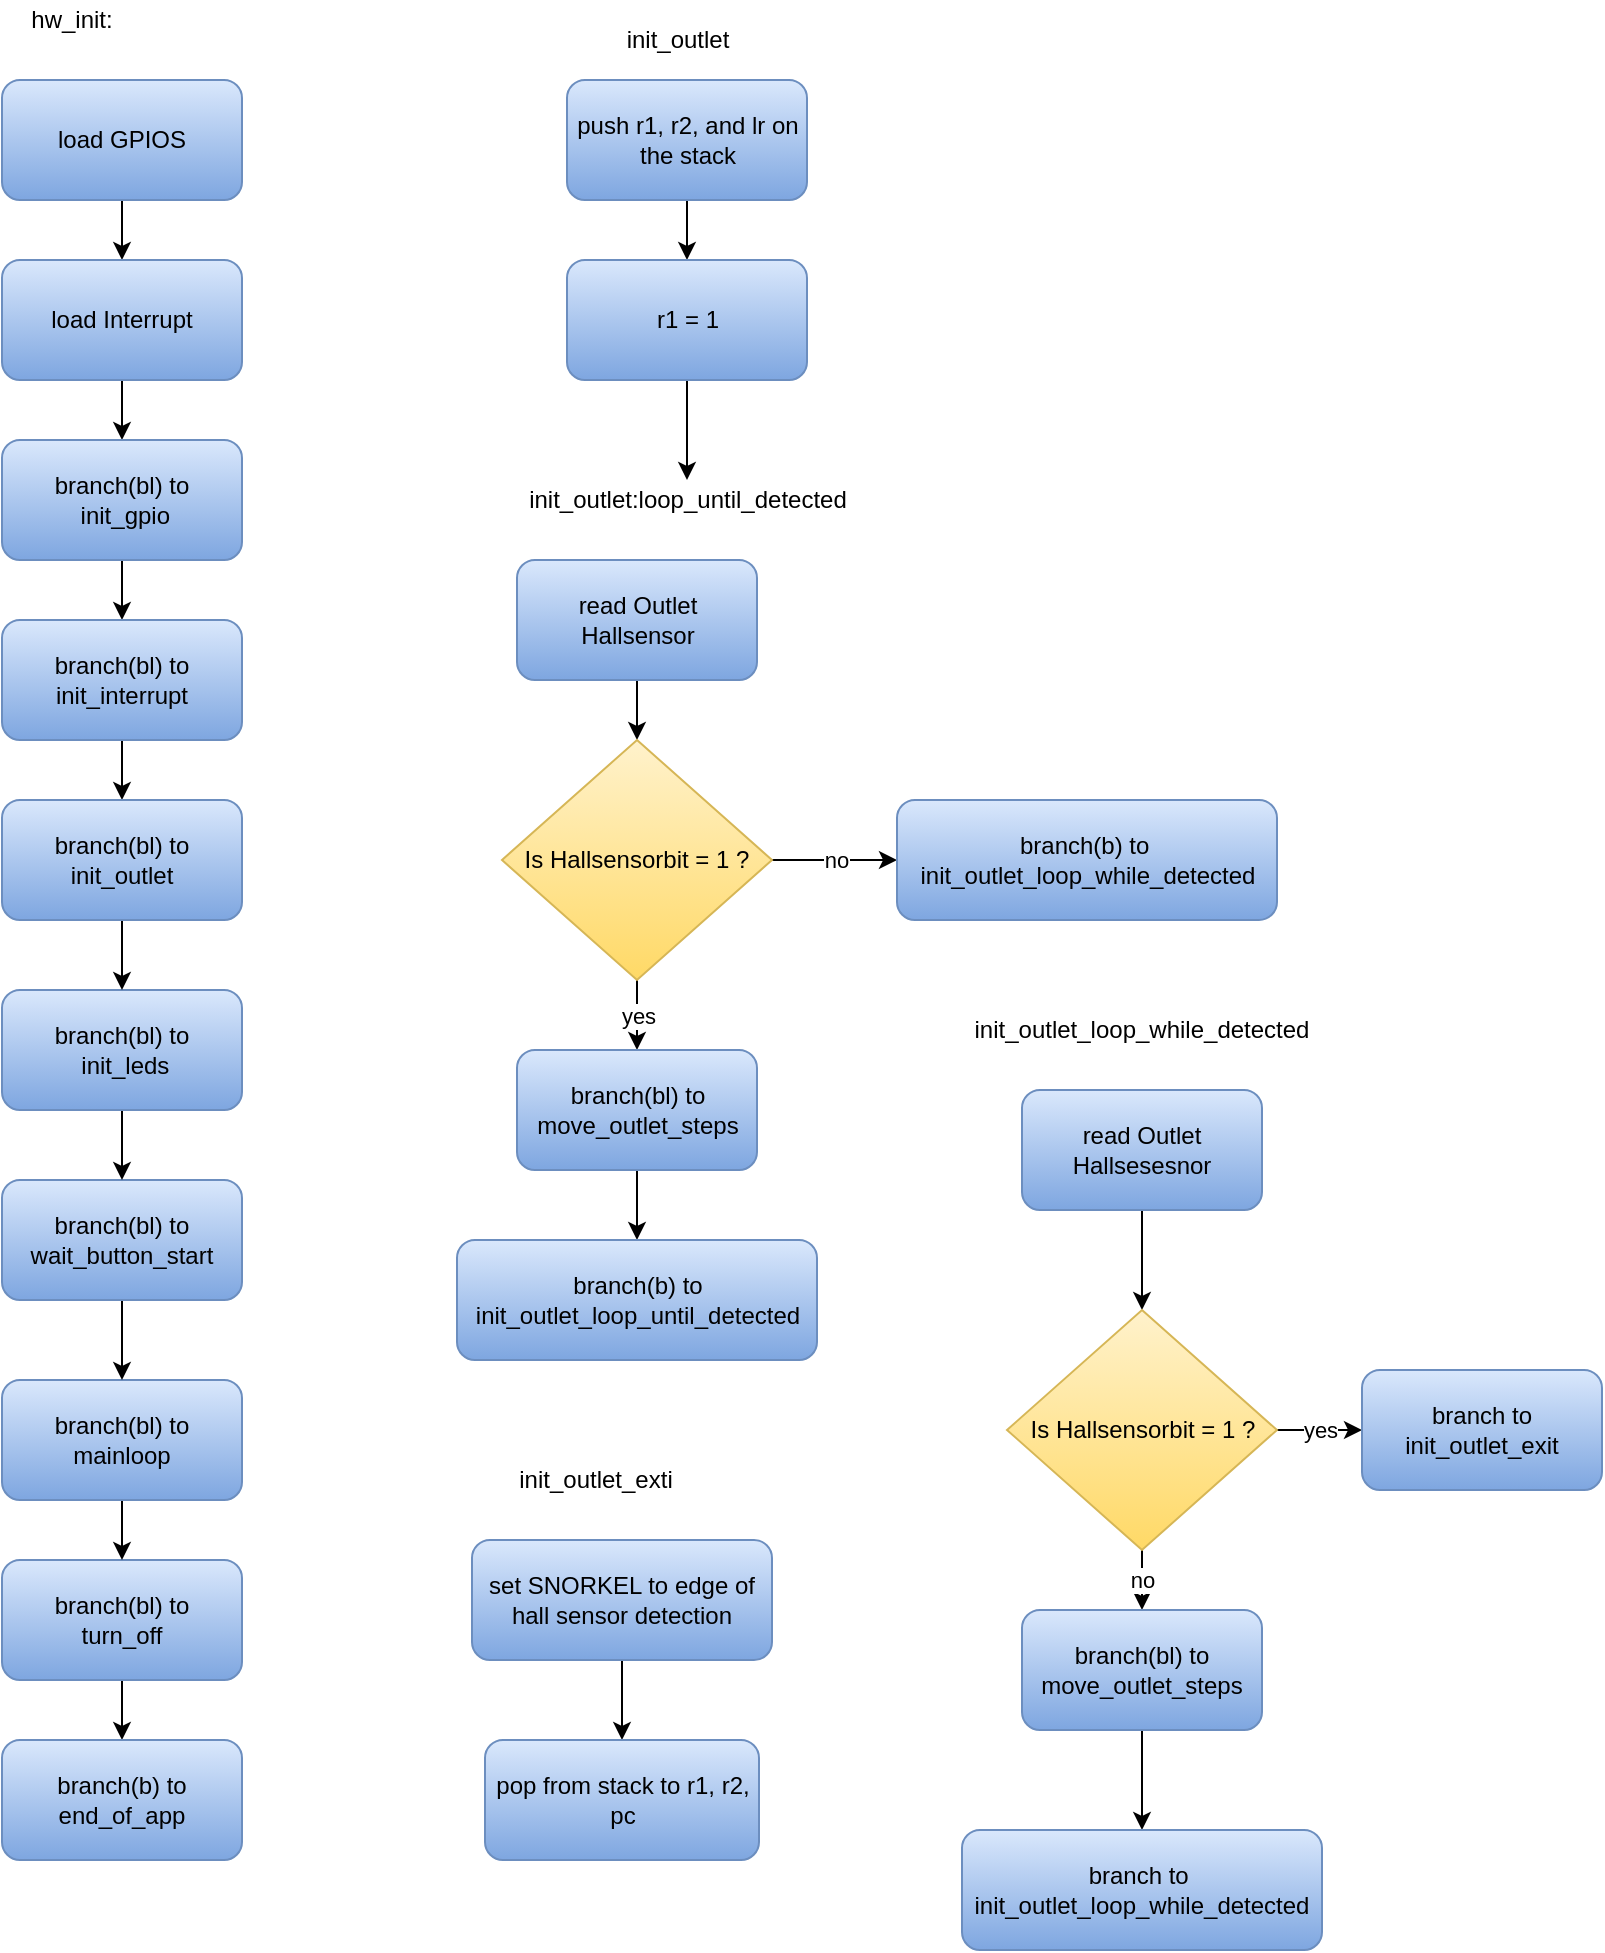 <mxfile version="12.7.3" type="device"><diagram id="k4cw5h_0fVER-fqyHs3r" name="Seite-1"><mxGraphModel dx="1576" dy="1038" grid="1" gridSize="10" guides="1" tooltips="1" connect="1" arrows="1" fold="1" page="1" pageScale="1" pageWidth="827" pageHeight="1169" math="0" shadow="0"><root><mxCell id="0"/><mxCell id="1" parent="0"/><mxCell id="YmnJSVa9suwpmFod_Zgd-22" value="hw_init:" style="text;html=1;strokeColor=none;fillColor=none;align=center;verticalAlign=middle;whiteSpace=wrap;rounded=0;" parent="1" vertex="1"><mxGeometry x="40" y="30" width="70" height="20" as="geometry"/></mxCell><mxCell id="bH0xdWF9_3VZWs5E7WMI-13" value="" style="edgeStyle=orthogonalEdgeStyle;rounded=0;orthogonalLoop=1;jettySize=auto;html=1;" edge="1" parent="1" source="bH0xdWF9_3VZWs5E7WMI-2" target="bH0xdWF9_3VZWs5E7WMI-3"><mxGeometry relative="1" as="geometry"/></mxCell><mxCell id="bH0xdWF9_3VZWs5E7WMI-2" value="load GPIOS" style="rounded=1;whiteSpace=wrap;html=1;gradientColor=#7ea6e0;fillColor=#dae8fc;strokeColor=#6c8ebf;" vertex="1" parent="1"><mxGeometry x="40" y="70" width="120" height="60" as="geometry"/></mxCell><mxCell id="bH0xdWF9_3VZWs5E7WMI-14" value="" style="edgeStyle=orthogonalEdgeStyle;rounded=0;orthogonalLoop=1;jettySize=auto;html=1;" edge="1" parent="1" source="bH0xdWF9_3VZWs5E7WMI-3" target="bH0xdWF9_3VZWs5E7WMI-4"><mxGeometry relative="1" as="geometry"/></mxCell><mxCell id="bH0xdWF9_3VZWs5E7WMI-3" value="load Interrupt" style="rounded=1;whiteSpace=wrap;html=1;gradientColor=#7ea6e0;fillColor=#dae8fc;strokeColor=#6c8ebf;" vertex="1" parent="1"><mxGeometry x="40" y="160" width="120" height="60" as="geometry"/></mxCell><mxCell id="bH0xdWF9_3VZWs5E7WMI-15" value="" style="edgeStyle=orthogonalEdgeStyle;rounded=0;orthogonalLoop=1;jettySize=auto;html=1;" edge="1" parent="1" source="bH0xdWF9_3VZWs5E7WMI-4" target="bH0xdWF9_3VZWs5E7WMI-10"><mxGeometry relative="1" as="geometry"/></mxCell><mxCell id="bH0xdWF9_3VZWs5E7WMI-4" value="branch(bl) to&lt;br&gt;&amp;nbsp;init_gpio" style="rounded=1;whiteSpace=wrap;html=1;gradientColor=#7ea6e0;fillColor=#dae8fc;strokeColor=#6c8ebf;" vertex="1" parent="1"><mxGeometry x="40" y="250" width="120" height="60" as="geometry"/></mxCell><mxCell id="bH0xdWF9_3VZWs5E7WMI-21" value="" style="edgeStyle=orthogonalEdgeStyle;rounded=0;orthogonalLoop=1;jettySize=auto;html=1;" edge="1" parent="1" source="bH0xdWF9_3VZWs5E7WMI-6" target="bH0xdWF9_3VZWs5E7WMI-12"><mxGeometry relative="1" as="geometry"/></mxCell><mxCell id="bH0xdWF9_3VZWs5E7WMI-6" value="branch(bl) to&lt;br&gt;turn_off" style="rounded=1;whiteSpace=wrap;html=1;gradientColor=#7ea6e0;fillColor=#dae8fc;strokeColor=#6c8ebf;" vertex="1" parent="1"><mxGeometry x="40" y="810" width="120" height="60" as="geometry"/></mxCell><mxCell id="bH0xdWF9_3VZWs5E7WMI-20" value="" style="edgeStyle=orthogonalEdgeStyle;rounded=0;orthogonalLoop=1;jettySize=auto;html=1;" edge="1" parent="1" source="bH0xdWF9_3VZWs5E7WMI-7" target="bH0xdWF9_3VZWs5E7WMI-6"><mxGeometry relative="1" as="geometry"/></mxCell><mxCell id="bH0xdWF9_3VZWs5E7WMI-7" value="branch(bl) to&lt;br&gt;mainloop" style="rounded=1;whiteSpace=wrap;html=1;gradientColor=#7ea6e0;fillColor=#dae8fc;strokeColor=#6c8ebf;" vertex="1" parent="1"><mxGeometry x="40" y="720" width="120" height="60" as="geometry"/></mxCell><mxCell id="bH0xdWF9_3VZWs5E7WMI-19" value="" style="edgeStyle=orthogonalEdgeStyle;rounded=0;orthogonalLoop=1;jettySize=auto;html=1;" edge="1" parent="1" source="bH0xdWF9_3VZWs5E7WMI-8" target="bH0xdWF9_3VZWs5E7WMI-7"><mxGeometry relative="1" as="geometry"/></mxCell><mxCell id="bH0xdWF9_3VZWs5E7WMI-8" value="branch(bl) to&lt;br&gt;wait_button_start" style="rounded=1;whiteSpace=wrap;html=1;gradientColor=#7ea6e0;fillColor=#dae8fc;strokeColor=#6c8ebf;" vertex="1" parent="1"><mxGeometry x="40" y="620" width="120" height="60" as="geometry"/></mxCell><mxCell id="bH0xdWF9_3VZWs5E7WMI-18" value="" style="edgeStyle=orthogonalEdgeStyle;rounded=0;orthogonalLoop=1;jettySize=auto;html=1;" edge="1" parent="1" source="bH0xdWF9_3VZWs5E7WMI-9" target="bH0xdWF9_3VZWs5E7WMI-8"><mxGeometry relative="1" as="geometry"/></mxCell><mxCell id="bH0xdWF9_3VZWs5E7WMI-9" value="branch(bl) to&lt;br&gt;&amp;nbsp;init_leds" style="rounded=1;whiteSpace=wrap;html=1;gradientColor=#7ea6e0;fillColor=#dae8fc;strokeColor=#6c8ebf;" vertex="1" parent="1"><mxGeometry x="40" y="525" width="120" height="60" as="geometry"/></mxCell><mxCell id="bH0xdWF9_3VZWs5E7WMI-16" value="" style="edgeStyle=orthogonalEdgeStyle;rounded=0;orthogonalLoop=1;jettySize=auto;html=1;" edge="1" parent="1" source="bH0xdWF9_3VZWs5E7WMI-10" target="bH0xdWF9_3VZWs5E7WMI-11"><mxGeometry relative="1" as="geometry"/></mxCell><mxCell id="bH0xdWF9_3VZWs5E7WMI-10" value="branch(bl) to init_interrupt" style="rounded=1;whiteSpace=wrap;html=1;gradientColor=#7ea6e0;fillColor=#dae8fc;strokeColor=#6c8ebf;" vertex="1" parent="1"><mxGeometry x="40" y="340" width="120" height="60" as="geometry"/></mxCell><mxCell id="bH0xdWF9_3VZWs5E7WMI-17" value="" style="edgeStyle=orthogonalEdgeStyle;rounded=0;orthogonalLoop=1;jettySize=auto;html=1;" edge="1" parent="1" source="bH0xdWF9_3VZWs5E7WMI-11" target="bH0xdWF9_3VZWs5E7WMI-9"><mxGeometry relative="1" as="geometry"/></mxCell><mxCell id="bH0xdWF9_3VZWs5E7WMI-11" value="branch(bl) to init_outlet" style="rounded=1;whiteSpace=wrap;html=1;gradientColor=#7ea6e0;fillColor=#dae8fc;strokeColor=#6c8ebf;" vertex="1" parent="1"><mxGeometry x="40" y="430" width="120" height="60" as="geometry"/></mxCell><mxCell id="bH0xdWF9_3VZWs5E7WMI-12" value="branch(b) to end_of_app" style="rounded=1;whiteSpace=wrap;html=1;gradientColor=#7ea6e0;fillColor=#dae8fc;strokeColor=#6c8ebf;" vertex="1" parent="1"><mxGeometry x="40" y="900" width="120" height="60" as="geometry"/></mxCell><mxCell id="bH0xdWF9_3VZWs5E7WMI-22" value="init_outlet" style="text;html=1;strokeColor=none;fillColor=none;align=center;verticalAlign=middle;whiteSpace=wrap;rounded=0;" vertex="1" parent="1"><mxGeometry x="342.5" y="40" width="70" height="20" as="geometry"/></mxCell><mxCell id="bH0xdWF9_3VZWs5E7WMI-46" value="" style="edgeStyle=orthogonalEdgeStyle;rounded=0;orthogonalLoop=1;jettySize=auto;html=1;strokeColor=#000000;" edge="1" parent="1" source="bH0xdWF9_3VZWs5E7WMI-23" target="bH0xdWF9_3VZWs5E7WMI-24"><mxGeometry relative="1" as="geometry"/></mxCell><mxCell id="bH0xdWF9_3VZWs5E7WMI-23" value="push r1, r2, and lr on the stack" style="rounded=1;whiteSpace=wrap;html=1;gradientColor=#7ea6e0;fillColor=#dae8fc;strokeColor=#6c8ebf;" vertex="1" parent="1"><mxGeometry x="322.5" y="70" width="120" height="60" as="geometry"/></mxCell><mxCell id="bH0xdWF9_3VZWs5E7WMI-47" style="edgeStyle=orthogonalEdgeStyle;rounded=0;orthogonalLoop=1;jettySize=auto;html=1;entryX=0.5;entryY=0;entryDx=0;entryDy=0;strokeColor=#000000;" edge="1" parent="1" source="bH0xdWF9_3VZWs5E7WMI-24" target="bH0xdWF9_3VZWs5E7WMI-25"><mxGeometry relative="1" as="geometry"/></mxCell><mxCell id="bH0xdWF9_3VZWs5E7WMI-24" value="r1 = 1" style="rounded=1;whiteSpace=wrap;html=1;gradientColor=#7ea6e0;fillColor=#dae8fc;strokeColor=#6c8ebf;" vertex="1" parent="1"><mxGeometry x="322.5" y="160" width="120" height="60" as="geometry"/></mxCell><mxCell id="bH0xdWF9_3VZWs5E7WMI-25" value="init_outlet:loop_until_detected" style="text;html=1;strokeColor=none;fillColor=none;align=center;verticalAlign=middle;whiteSpace=wrap;rounded=0;" vertex="1" parent="1"><mxGeometry x="297.5" y="270" width="170" height="20" as="geometry"/></mxCell><mxCell id="bH0xdWF9_3VZWs5E7WMI-34" value="" style="edgeStyle=orthogonalEdgeStyle;rounded=0;orthogonalLoop=1;jettySize=auto;html=1;" edge="1" parent="1" source="bH0xdWF9_3VZWs5E7WMI-26" target="bH0xdWF9_3VZWs5E7WMI-27"><mxGeometry relative="1" as="geometry"/></mxCell><mxCell id="bH0xdWF9_3VZWs5E7WMI-26" value="read Outlet Hallsensor" style="rounded=1;whiteSpace=wrap;html=1;gradientColor=#7ea6e0;fillColor=#dae8fc;strokeColor=#6c8ebf;" vertex="1" parent="1"><mxGeometry x="297.5" y="310" width="120" height="60" as="geometry"/></mxCell><mxCell id="bH0xdWF9_3VZWs5E7WMI-29" value="no" style="edgeStyle=orthogonalEdgeStyle;rounded=0;orthogonalLoop=1;jettySize=auto;html=1;" edge="1" parent="1" source="bH0xdWF9_3VZWs5E7WMI-27" target="bH0xdWF9_3VZWs5E7WMI-28"><mxGeometry relative="1" as="geometry"/></mxCell><mxCell id="bH0xdWF9_3VZWs5E7WMI-31" value="yes" style="edgeStyle=orthogonalEdgeStyle;rounded=0;orthogonalLoop=1;jettySize=auto;html=1;" edge="1" parent="1" source="bH0xdWF9_3VZWs5E7WMI-27" target="bH0xdWF9_3VZWs5E7WMI-30"><mxGeometry relative="1" as="geometry"/></mxCell><mxCell id="bH0xdWF9_3VZWs5E7WMI-27" value="Is Hallsensorbit = 1 ?" style="rhombus;whiteSpace=wrap;html=1;gradientColor=#ffd966;fillColor=#fff2cc;strokeColor=#d6b656;" vertex="1" parent="1"><mxGeometry x="290" y="400" width="135" height="120" as="geometry"/></mxCell><mxCell id="bH0xdWF9_3VZWs5E7WMI-28" value="branch(b) to&amp;nbsp; init_outlet_loop_while_detected" style="rounded=1;whiteSpace=wrap;html=1;gradientColor=#7ea6e0;fillColor=#dae8fc;strokeColor=#6c8ebf;" vertex="1" parent="1"><mxGeometry x="487.5" y="430" width="190" height="60" as="geometry"/></mxCell><mxCell id="bH0xdWF9_3VZWs5E7WMI-33" value="" style="edgeStyle=orthogonalEdgeStyle;rounded=0;orthogonalLoop=1;jettySize=auto;html=1;" edge="1" parent="1" source="bH0xdWF9_3VZWs5E7WMI-30" target="bH0xdWF9_3VZWs5E7WMI-32"><mxGeometry relative="1" as="geometry"/></mxCell><mxCell id="bH0xdWF9_3VZWs5E7WMI-30" value="branch(bl) to move_outlet_steps" style="rounded=1;whiteSpace=wrap;html=1;gradientColor=#7ea6e0;fillColor=#dae8fc;strokeColor=#6c8ebf;" vertex="1" parent="1"><mxGeometry x="297.5" y="555" width="120" height="60" as="geometry"/></mxCell><mxCell id="bH0xdWF9_3VZWs5E7WMI-32" value="branch(b) to init_outlet_loop_until_detected" style="rounded=1;whiteSpace=wrap;html=1;gradientColor=#7ea6e0;fillColor=#dae8fc;strokeColor=#6c8ebf;" vertex="1" parent="1"><mxGeometry x="267.5" y="650" width="180" height="60" as="geometry"/></mxCell><mxCell id="bH0xdWF9_3VZWs5E7WMI-35" value="init_outlet_loop_while_detected" style="text;html=1;strokeColor=none;fillColor=none;align=center;verticalAlign=middle;whiteSpace=wrap;rounded=0;" vertex="1" parent="1"><mxGeometry x="520" y="535" width="180" height="20" as="geometry"/></mxCell><mxCell id="bH0xdWF9_3VZWs5E7WMI-44" value="" style="edgeStyle=orthogonalEdgeStyle;rounded=0;orthogonalLoop=1;jettySize=auto;html=1;gradientColor=#7ea6e0;fillColor=#dae8fc;strokeColor=#000000;" edge="1" parent="1" source="bH0xdWF9_3VZWs5E7WMI-36" target="bH0xdWF9_3VZWs5E7WMI-38"><mxGeometry relative="1" as="geometry"/></mxCell><mxCell id="bH0xdWF9_3VZWs5E7WMI-36" value="read Outlet Hallsesesnor" style="rounded=1;whiteSpace=wrap;html=1;gradientColor=#7ea6e0;fillColor=#dae8fc;strokeColor=#6c8ebf;" vertex="1" parent="1"><mxGeometry x="550" y="575" width="120" height="60" as="geometry"/></mxCell><mxCell id="bH0xdWF9_3VZWs5E7WMI-40" value="yes" style="edgeStyle=orthogonalEdgeStyle;rounded=0;orthogonalLoop=1;jettySize=auto;html=1;" edge="1" parent="1" source="bH0xdWF9_3VZWs5E7WMI-38" target="bH0xdWF9_3VZWs5E7WMI-39"><mxGeometry relative="1" as="geometry"/></mxCell><mxCell id="bH0xdWF9_3VZWs5E7WMI-45" value="no" style="edgeStyle=orthogonalEdgeStyle;rounded=0;orthogonalLoop=1;jettySize=auto;html=1;strokeColor=#000000;" edge="1" parent="1" source="bH0xdWF9_3VZWs5E7WMI-38" target="bH0xdWF9_3VZWs5E7WMI-41"><mxGeometry relative="1" as="geometry"/></mxCell><mxCell id="bH0xdWF9_3VZWs5E7WMI-38" value="Is Hallsensorbit = 1 ?" style="rhombus;whiteSpace=wrap;html=1;gradientColor=#ffd966;fillColor=#fff2cc;strokeColor=#d6b656;" vertex="1" parent="1"><mxGeometry x="542.5" y="685" width="135" height="120" as="geometry"/></mxCell><mxCell id="bH0xdWF9_3VZWs5E7WMI-39" value="branch to init_outlet_exit" style="rounded=1;whiteSpace=wrap;html=1;gradientColor=#7ea6e0;fillColor=#dae8fc;strokeColor=#6c8ebf;" vertex="1" parent="1"><mxGeometry x="720" y="715" width="120" height="60" as="geometry"/></mxCell><mxCell id="bH0xdWF9_3VZWs5E7WMI-43" value="" style="edgeStyle=orthogonalEdgeStyle;rounded=0;orthogonalLoop=1;jettySize=auto;html=1;" edge="1" parent="1" source="bH0xdWF9_3VZWs5E7WMI-41" target="bH0xdWF9_3VZWs5E7WMI-42"><mxGeometry relative="1" as="geometry"/></mxCell><mxCell id="bH0xdWF9_3VZWs5E7WMI-41" value="branch(bl) to move_outlet_steps" style="rounded=1;whiteSpace=wrap;html=1;gradientColor=#7ea6e0;fillColor=#dae8fc;strokeColor=#6c8ebf;" vertex="1" parent="1"><mxGeometry x="550" y="835" width="120" height="60" as="geometry"/></mxCell><mxCell id="bH0xdWF9_3VZWs5E7WMI-42" value="branch to&amp;nbsp;&lt;br&gt;init_outlet_loop_while_detected" style="rounded=1;whiteSpace=wrap;html=1;gradientColor=#7ea6e0;fillColor=#dae8fc;strokeColor=#6c8ebf;" vertex="1" parent="1"><mxGeometry x="520" y="945" width="180" height="60" as="geometry"/></mxCell><mxCell id="bH0xdWF9_3VZWs5E7WMI-49" value="init_outlet_exti" style="text;html=1;strokeColor=none;fillColor=none;align=center;verticalAlign=middle;whiteSpace=wrap;rounded=0;" vertex="1" parent="1"><mxGeometry x="282.5" y="760" width="107.5" height="20" as="geometry"/></mxCell><mxCell id="bH0xdWF9_3VZWs5E7WMI-52" value="" style="edgeStyle=orthogonalEdgeStyle;rounded=0;orthogonalLoop=1;jettySize=auto;html=1;strokeColor=#000000;" edge="1" parent="1" source="bH0xdWF9_3VZWs5E7WMI-50" target="bH0xdWF9_3VZWs5E7WMI-51"><mxGeometry relative="1" as="geometry"/></mxCell><mxCell id="bH0xdWF9_3VZWs5E7WMI-50" value="set SNORKEL to&amp;nbsp;edge of hall sensor detection" style="rounded=1;whiteSpace=wrap;html=1;gradientColor=#7ea6e0;fillColor=#dae8fc;strokeColor=#6c8ebf;" vertex="1" parent="1"><mxGeometry x="275" y="800" width="150" height="60" as="geometry"/></mxCell><mxCell id="bH0xdWF9_3VZWs5E7WMI-51" value="pop from stack to r1, r2, pc" style="rounded=1;whiteSpace=wrap;html=1;gradientColor=#7ea6e0;fillColor=#dae8fc;strokeColor=#6c8ebf;" vertex="1" parent="1"><mxGeometry x="281.5" y="900" width="137" height="60" as="geometry"/></mxCell></root></mxGraphModel></diagram></mxfile>